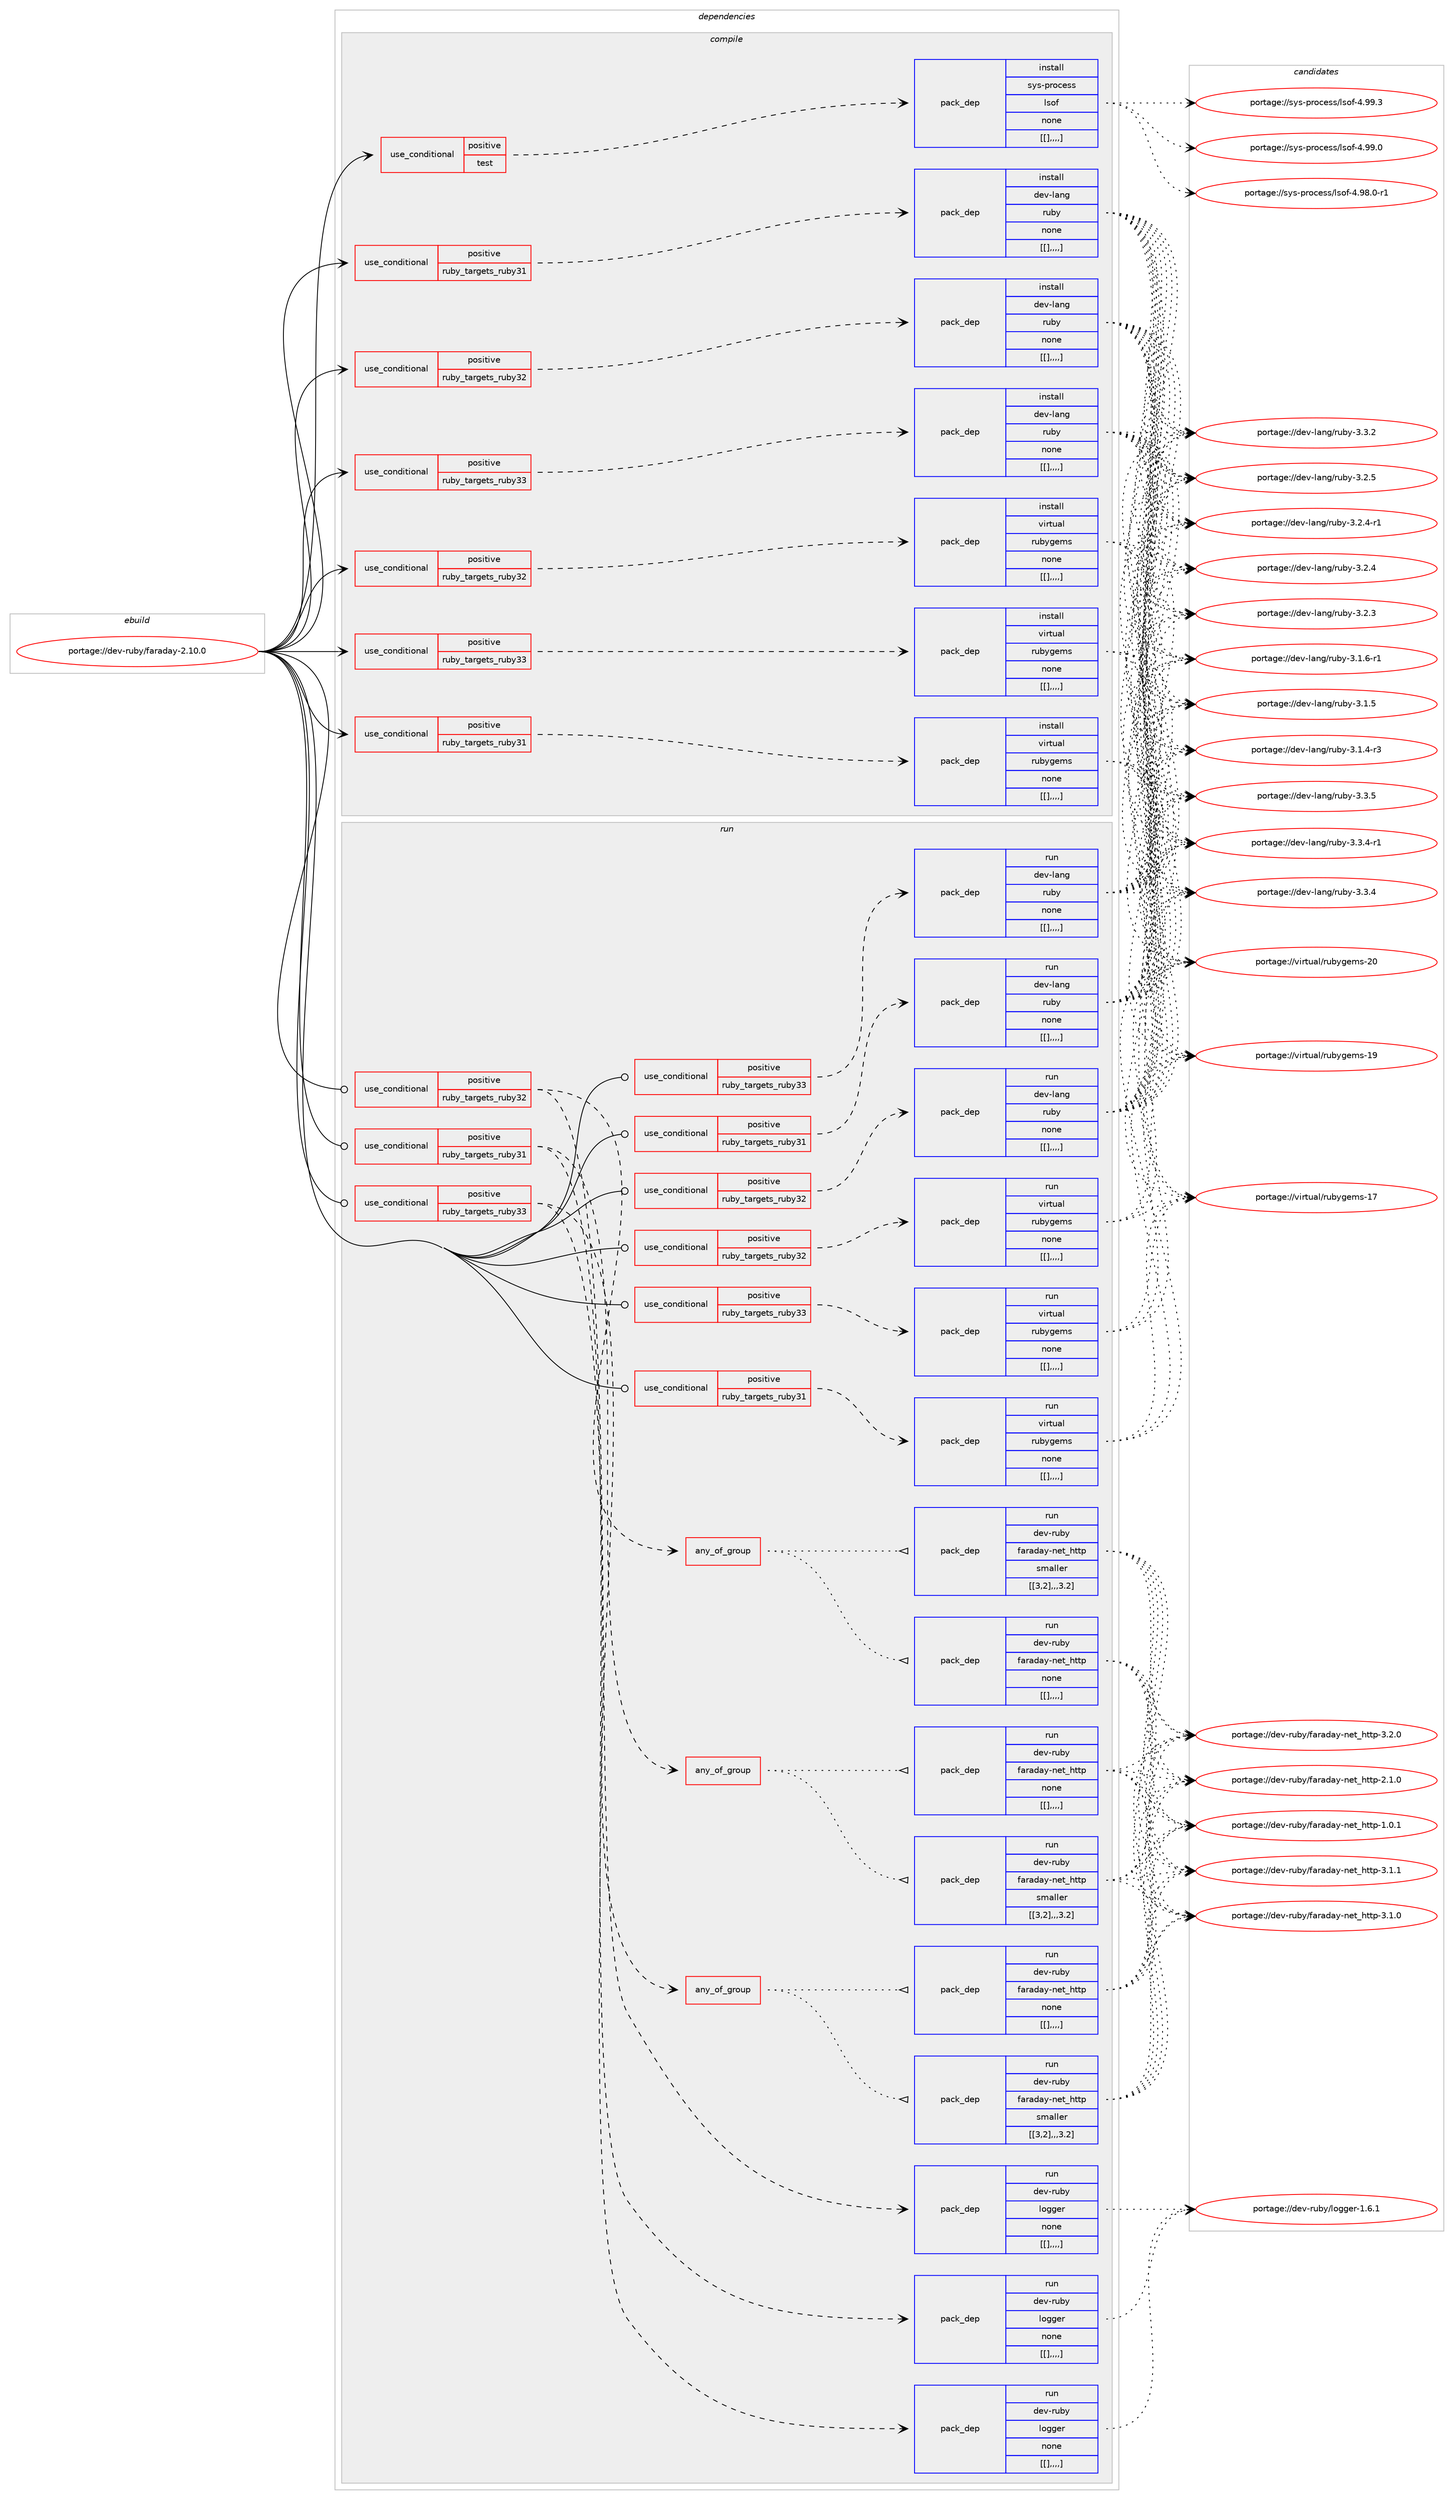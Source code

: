 digraph prolog {

# *************
# Graph options
# *************

newrank=true;
concentrate=true;
compound=true;
graph [rankdir=LR,fontname=Helvetica,fontsize=10,ranksep=1.5];#, ranksep=2.5, nodesep=0.2];
edge  [arrowhead=vee];
node  [fontname=Helvetica,fontsize=10];

# **********
# The ebuild
# **********

subgraph cluster_leftcol {
color=gray;
label=<<i>ebuild</i>>;
id [label="portage://dev-ruby/faraday-2.10.0", color=red, width=4, href="../dev-ruby/faraday-2.10.0.svg"];
}

# ****************
# The dependencies
# ****************

subgraph cluster_midcol {
color=gray;
label=<<i>dependencies</i>>;
subgraph cluster_compile {
fillcolor="#eeeeee";
style=filled;
label=<<i>compile</i>>;
subgraph cond51441 {
dependency193475 [label=<<TABLE BORDER="0" CELLBORDER="1" CELLSPACING="0" CELLPADDING="4"><TR><TD ROWSPAN="3" CELLPADDING="10">use_conditional</TD></TR><TR><TD>positive</TD></TR><TR><TD>ruby_targets_ruby31</TD></TR></TABLE>>, shape=none, color=red];
subgraph pack140641 {
dependency193512 [label=<<TABLE BORDER="0" CELLBORDER="1" CELLSPACING="0" CELLPADDING="4" WIDTH="220"><TR><TD ROWSPAN="6" CELLPADDING="30">pack_dep</TD></TR><TR><TD WIDTH="110">install</TD></TR><TR><TD>dev-lang</TD></TR><TR><TD>ruby</TD></TR><TR><TD>none</TD></TR><TR><TD>[[],,,,]</TD></TR></TABLE>>, shape=none, color=blue];
}
dependency193475:e -> dependency193512:w [weight=20,style="dashed",arrowhead="vee"];
}
id:e -> dependency193475:w [weight=20,style="solid",arrowhead="vee"];
subgraph cond51481 {
dependency193534 [label=<<TABLE BORDER="0" CELLBORDER="1" CELLSPACING="0" CELLPADDING="4"><TR><TD ROWSPAN="3" CELLPADDING="10">use_conditional</TD></TR><TR><TD>positive</TD></TR><TR><TD>ruby_targets_ruby31</TD></TR></TABLE>>, shape=none, color=red];
subgraph pack140665 {
dependency193562 [label=<<TABLE BORDER="0" CELLBORDER="1" CELLSPACING="0" CELLPADDING="4" WIDTH="220"><TR><TD ROWSPAN="6" CELLPADDING="30">pack_dep</TD></TR><TR><TD WIDTH="110">install</TD></TR><TR><TD>virtual</TD></TR><TR><TD>rubygems</TD></TR><TR><TD>none</TD></TR><TR><TD>[[],,,,]</TD></TR></TABLE>>, shape=none, color=blue];
}
dependency193534:e -> dependency193562:w [weight=20,style="dashed",arrowhead="vee"];
}
id:e -> dependency193534:w [weight=20,style="solid",arrowhead="vee"];
subgraph cond51493 {
dependency193602 [label=<<TABLE BORDER="0" CELLBORDER="1" CELLSPACING="0" CELLPADDING="4"><TR><TD ROWSPAN="3" CELLPADDING="10">use_conditional</TD></TR><TR><TD>positive</TD></TR><TR><TD>ruby_targets_ruby32</TD></TR></TABLE>>, shape=none, color=red];
subgraph pack140729 {
dependency193658 [label=<<TABLE BORDER="0" CELLBORDER="1" CELLSPACING="0" CELLPADDING="4" WIDTH="220"><TR><TD ROWSPAN="6" CELLPADDING="30">pack_dep</TD></TR><TR><TD WIDTH="110">install</TD></TR><TR><TD>dev-lang</TD></TR><TR><TD>ruby</TD></TR><TR><TD>none</TD></TR><TR><TD>[[],,,,]</TD></TR></TABLE>>, shape=none, color=blue];
}
dependency193602:e -> dependency193658:w [weight=20,style="dashed",arrowhead="vee"];
}
id:e -> dependency193602:w [weight=20,style="solid",arrowhead="vee"];
subgraph cond51544 {
dependency193715 [label=<<TABLE BORDER="0" CELLBORDER="1" CELLSPACING="0" CELLPADDING="4"><TR><TD ROWSPAN="3" CELLPADDING="10">use_conditional</TD></TR><TR><TD>positive</TD></TR><TR><TD>ruby_targets_ruby32</TD></TR></TABLE>>, shape=none, color=red];
subgraph pack140767 {
dependency193729 [label=<<TABLE BORDER="0" CELLBORDER="1" CELLSPACING="0" CELLPADDING="4" WIDTH="220"><TR><TD ROWSPAN="6" CELLPADDING="30">pack_dep</TD></TR><TR><TD WIDTH="110">install</TD></TR><TR><TD>virtual</TD></TR><TR><TD>rubygems</TD></TR><TR><TD>none</TD></TR><TR><TD>[[],,,,]</TD></TR></TABLE>>, shape=none, color=blue];
}
dependency193715:e -> dependency193729:w [weight=20,style="dashed",arrowhead="vee"];
}
id:e -> dependency193715:w [weight=20,style="solid",arrowhead="vee"];
subgraph cond51562 {
dependency193732 [label=<<TABLE BORDER="0" CELLBORDER="1" CELLSPACING="0" CELLPADDING="4"><TR><TD ROWSPAN="3" CELLPADDING="10">use_conditional</TD></TR><TR><TD>positive</TD></TR><TR><TD>ruby_targets_ruby33</TD></TR></TABLE>>, shape=none, color=red];
subgraph pack140777 {
dependency194087 [label=<<TABLE BORDER="0" CELLBORDER="1" CELLSPACING="0" CELLPADDING="4" WIDTH="220"><TR><TD ROWSPAN="6" CELLPADDING="30">pack_dep</TD></TR><TR><TD WIDTH="110">install</TD></TR><TR><TD>dev-lang</TD></TR><TR><TD>ruby</TD></TR><TR><TD>none</TD></TR><TR><TD>[[],,,,]</TD></TR></TABLE>>, shape=none, color=blue];
}
dependency193732:e -> dependency194087:w [weight=20,style="dashed",arrowhead="vee"];
}
id:e -> dependency193732:w [weight=20,style="solid",arrowhead="vee"];
subgraph cond51710 {
dependency194091 [label=<<TABLE BORDER="0" CELLBORDER="1" CELLSPACING="0" CELLPADDING="4"><TR><TD ROWSPAN="3" CELLPADDING="10">use_conditional</TD></TR><TR><TD>positive</TD></TR><TR><TD>ruby_targets_ruby33</TD></TR></TABLE>>, shape=none, color=red];
subgraph pack140964 {
dependency194092 [label=<<TABLE BORDER="0" CELLBORDER="1" CELLSPACING="0" CELLPADDING="4" WIDTH="220"><TR><TD ROWSPAN="6" CELLPADDING="30">pack_dep</TD></TR><TR><TD WIDTH="110">install</TD></TR><TR><TD>virtual</TD></TR><TR><TD>rubygems</TD></TR><TR><TD>none</TD></TR><TR><TD>[[],,,,]</TD></TR></TABLE>>, shape=none, color=blue];
}
dependency194091:e -> dependency194092:w [weight=20,style="dashed",arrowhead="vee"];
}
id:e -> dependency194091:w [weight=20,style="solid",arrowhead="vee"];
subgraph cond51712 {
dependency194098 [label=<<TABLE BORDER="0" CELLBORDER="1" CELLSPACING="0" CELLPADDING="4"><TR><TD ROWSPAN="3" CELLPADDING="10">use_conditional</TD></TR><TR><TD>positive</TD></TR><TR><TD>test</TD></TR></TABLE>>, shape=none, color=red];
subgraph pack140968 {
dependency194100 [label=<<TABLE BORDER="0" CELLBORDER="1" CELLSPACING="0" CELLPADDING="4" WIDTH="220"><TR><TD ROWSPAN="6" CELLPADDING="30">pack_dep</TD></TR><TR><TD WIDTH="110">install</TD></TR><TR><TD>sys-process</TD></TR><TR><TD>lsof</TD></TR><TR><TD>none</TD></TR><TR><TD>[[],,,,]</TD></TR></TABLE>>, shape=none, color=blue];
}
dependency194098:e -> dependency194100:w [weight=20,style="dashed",arrowhead="vee"];
}
id:e -> dependency194098:w [weight=20,style="solid",arrowhead="vee"];
}
subgraph cluster_compileandrun {
fillcolor="#eeeeee";
style=filled;
label=<<i>compile and run</i>>;
}
subgraph cluster_run {
fillcolor="#eeeeee";
style=filled;
label=<<i>run</i>>;
subgraph cond51716 {
dependency194108 [label=<<TABLE BORDER="0" CELLBORDER="1" CELLSPACING="0" CELLPADDING="4"><TR><TD ROWSPAN="3" CELLPADDING="10">use_conditional</TD></TR><TR><TD>positive</TD></TR><TR><TD>ruby_targets_ruby31</TD></TR></TABLE>>, shape=none, color=red];
subgraph any1260 {
dependency194110 [label=<<TABLE BORDER="0" CELLBORDER="1" CELLSPACING="0" CELLPADDING="4"><TR><TD CELLPADDING="10">any_of_group</TD></TR></TABLE>>, shape=none, color=red];subgraph pack140976 {
dependency194112 [label=<<TABLE BORDER="0" CELLBORDER="1" CELLSPACING="0" CELLPADDING="4" WIDTH="220"><TR><TD ROWSPAN="6" CELLPADDING="30">pack_dep</TD></TR><TR><TD WIDTH="110">run</TD></TR><TR><TD>dev-ruby</TD></TR><TR><TD>faraday-net_http</TD></TR><TR><TD>smaller</TD></TR><TR><TD>[[3,2],,,3.2]</TD></TR></TABLE>>, shape=none, color=blue];
}
dependency194110:e -> dependency194112:w [weight=20,style="dotted",arrowhead="oinv"];
subgraph pack140978 {
dependency194114 [label=<<TABLE BORDER="0" CELLBORDER="1" CELLSPACING="0" CELLPADDING="4" WIDTH="220"><TR><TD ROWSPAN="6" CELLPADDING="30">pack_dep</TD></TR><TR><TD WIDTH="110">run</TD></TR><TR><TD>dev-ruby</TD></TR><TR><TD>faraday-net_http</TD></TR><TR><TD>none</TD></TR><TR><TD>[[],,,,]</TD></TR></TABLE>>, shape=none, color=blue];
}
dependency194110:e -> dependency194114:w [weight=20,style="dotted",arrowhead="oinv"];
}
dependency194108:e -> dependency194110:w [weight=20,style="dashed",arrowhead="vee"];
subgraph pack140979 {
dependency194115 [label=<<TABLE BORDER="0" CELLBORDER="1" CELLSPACING="0" CELLPADDING="4" WIDTH="220"><TR><TD ROWSPAN="6" CELLPADDING="30">pack_dep</TD></TR><TR><TD WIDTH="110">run</TD></TR><TR><TD>dev-ruby</TD></TR><TR><TD>logger</TD></TR><TR><TD>none</TD></TR><TR><TD>[[],,,,]</TD></TR></TABLE>>, shape=none, color=blue];
}
dependency194108:e -> dependency194115:w [weight=20,style="dashed",arrowhead="vee"];
}
id:e -> dependency194108:w [weight=20,style="solid",arrowhead="odot"];
subgraph cond51798 {
dependency194316 [label=<<TABLE BORDER="0" CELLBORDER="1" CELLSPACING="0" CELLPADDING="4"><TR><TD ROWSPAN="3" CELLPADDING="10">use_conditional</TD></TR><TR><TD>positive</TD></TR><TR><TD>ruby_targets_ruby31</TD></TR></TABLE>>, shape=none, color=red];
subgraph pack141090 {
dependency194320 [label=<<TABLE BORDER="0" CELLBORDER="1" CELLSPACING="0" CELLPADDING="4" WIDTH="220"><TR><TD ROWSPAN="6" CELLPADDING="30">pack_dep</TD></TR><TR><TD WIDTH="110">run</TD></TR><TR><TD>dev-lang</TD></TR><TR><TD>ruby</TD></TR><TR><TD>none</TD></TR><TR><TD>[[],,,,]</TD></TR></TABLE>>, shape=none, color=blue];
}
dependency194316:e -> dependency194320:w [weight=20,style="dashed",arrowhead="vee"];
}
id:e -> dependency194316:w [weight=20,style="solid",arrowhead="odot"];
subgraph cond51802 {
dependency194325 [label=<<TABLE BORDER="0" CELLBORDER="1" CELLSPACING="0" CELLPADDING="4"><TR><TD ROWSPAN="3" CELLPADDING="10">use_conditional</TD></TR><TR><TD>positive</TD></TR><TR><TD>ruby_targets_ruby31</TD></TR></TABLE>>, shape=none, color=red];
subgraph pack141095 {
dependency194327 [label=<<TABLE BORDER="0" CELLBORDER="1" CELLSPACING="0" CELLPADDING="4" WIDTH="220"><TR><TD ROWSPAN="6" CELLPADDING="30">pack_dep</TD></TR><TR><TD WIDTH="110">run</TD></TR><TR><TD>virtual</TD></TR><TR><TD>rubygems</TD></TR><TR><TD>none</TD></TR><TR><TD>[[],,,,]</TD></TR></TABLE>>, shape=none, color=blue];
}
dependency194325:e -> dependency194327:w [weight=20,style="dashed",arrowhead="vee"];
}
id:e -> dependency194325:w [weight=20,style="solid",arrowhead="odot"];
subgraph cond51803 {
dependency194328 [label=<<TABLE BORDER="0" CELLBORDER="1" CELLSPACING="0" CELLPADDING="4"><TR><TD ROWSPAN="3" CELLPADDING="10">use_conditional</TD></TR><TR><TD>positive</TD></TR><TR><TD>ruby_targets_ruby32</TD></TR></TABLE>>, shape=none, color=red];
subgraph any1269 {
dependency194329 [label=<<TABLE BORDER="0" CELLBORDER="1" CELLSPACING="0" CELLPADDING="4"><TR><TD CELLPADDING="10">any_of_group</TD></TR></TABLE>>, shape=none, color=red];subgraph pack141096 {
dependency194330 [label=<<TABLE BORDER="0" CELLBORDER="1" CELLSPACING="0" CELLPADDING="4" WIDTH="220"><TR><TD ROWSPAN="6" CELLPADDING="30">pack_dep</TD></TR><TR><TD WIDTH="110">run</TD></TR><TR><TD>dev-ruby</TD></TR><TR><TD>faraday-net_http</TD></TR><TR><TD>smaller</TD></TR><TR><TD>[[3,2],,,3.2]</TD></TR></TABLE>>, shape=none, color=blue];
}
dependency194329:e -> dependency194330:w [weight=20,style="dotted",arrowhead="oinv"];
subgraph pack141097 {
dependency194331 [label=<<TABLE BORDER="0" CELLBORDER="1" CELLSPACING="0" CELLPADDING="4" WIDTH="220"><TR><TD ROWSPAN="6" CELLPADDING="30">pack_dep</TD></TR><TR><TD WIDTH="110">run</TD></TR><TR><TD>dev-ruby</TD></TR><TR><TD>faraday-net_http</TD></TR><TR><TD>none</TD></TR><TR><TD>[[],,,,]</TD></TR></TABLE>>, shape=none, color=blue];
}
dependency194329:e -> dependency194331:w [weight=20,style="dotted",arrowhead="oinv"];
}
dependency194328:e -> dependency194329:w [weight=20,style="dashed",arrowhead="vee"];
subgraph pack141098 {
dependency194332 [label=<<TABLE BORDER="0" CELLBORDER="1" CELLSPACING="0" CELLPADDING="4" WIDTH="220"><TR><TD ROWSPAN="6" CELLPADDING="30">pack_dep</TD></TR><TR><TD WIDTH="110">run</TD></TR><TR><TD>dev-ruby</TD></TR><TR><TD>logger</TD></TR><TR><TD>none</TD></TR><TR><TD>[[],,,,]</TD></TR></TABLE>>, shape=none, color=blue];
}
dependency194328:e -> dependency194332:w [weight=20,style="dashed",arrowhead="vee"];
}
id:e -> dependency194328:w [weight=20,style="solid",arrowhead="odot"];
subgraph cond51805 {
dependency194335 [label=<<TABLE BORDER="0" CELLBORDER="1" CELLSPACING="0" CELLPADDING="4"><TR><TD ROWSPAN="3" CELLPADDING="10">use_conditional</TD></TR><TR><TD>positive</TD></TR><TR><TD>ruby_targets_ruby32</TD></TR></TABLE>>, shape=none, color=red];
subgraph pack141101 {
dependency194337 [label=<<TABLE BORDER="0" CELLBORDER="1" CELLSPACING="0" CELLPADDING="4" WIDTH="220"><TR><TD ROWSPAN="6" CELLPADDING="30">pack_dep</TD></TR><TR><TD WIDTH="110">run</TD></TR><TR><TD>dev-lang</TD></TR><TR><TD>ruby</TD></TR><TR><TD>none</TD></TR><TR><TD>[[],,,,]</TD></TR></TABLE>>, shape=none, color=blue];
}
dependency194335:e -> dependency194337:w [weight=20,style="dashed",arrowhead="vee"];
}
id:e -> dependency194335:w [weight=20,style="solid",arrowhead="odot"];
subgraph cond51823 {
dependency194374 [label=<<TABLE BORDER="0" CELLBORDER="1" CELLSPACING="0" CELLPADDING="4"><TR><TD ROWSPAN="3" CELLPADDING="10">use_conditional</TD></TR><TR><TD>positive</TD></TR><TR><TD>ruby_targets_ruby32</TD></TR></TABLE>>, shape=none, color=red];
subgraph pack141121 {
dependency194375 [label=<<TABLE BORDER="0" CELLBORDER="1" CELLSPACING="0" CELLPADDING="4" WIDTH="220"><TR><TD ROWSPAN="6" CELLPADDING="30">pack_dep</TD></TR><TR><TD WIDTH="110">run</TD></TR><TR><TD>virtual</TD></TR><TR><TD>rubygems</TD></TR><TR><TD>none</TD></TR><TR><TD>[[],,,,]</TD></TR></TABLE>>, shape=none, color=blue];
}
dependency194374:e -> dependency194375:w [weight=20,style="dashed",arrowhead="vee"];
}
id:e -> dependency194374:w [weight=20,style="solid",arrowhead="odot"];
subgraph cond51824 {
dependency194376 [label=<<TABLE BORDER="0" CELLBORDER="1" CELLSPACING="0" CELLPADDING="4"><TR><TD ROWSPAN="3" CELLPADDING="10">use_conditional</TD></TR><TR><TD>positive</TD></TR><TR><TD>ruby_targets_ruby33</TD></TR></TABLE>>, shape=none, color=red];
subgraph any1270 {
dependency194377 [label=<<TABLE BORDER="0" CELLBORDER="1" CELLSPACING="0" CELLPADDING="4"><TR><TD CELLPADDING="10">any_of_group</TD></TR></TABLE>>, shape=none, color=red];subgraph pack141122 {
dependency194378 [label=<<TABLE BORDER="0" CELLBORDER="1" CELLSPACING="0" CELLPADDING="4" WIDTH="220"><TR><TD ROWSPAN="6" CELLPADDING="30">pack_dep</TD></TR><TR><TD WIDTH="110">run</TD></TR><TR><TD>dev-ruby</TD></TR><TR><TD>faraday-net_http</TD></TR><TR><TD>smaller</TD></TR><TR><TD>[[3,2],,,3.2]</TD></TR></TABLE>>, shape=none, color=blue];
}
dependency194377:e -> dependency194378:w [weight=20,style="dotted",arrowhead="oinv"];
subgraph pack141123 {
dependency194379 [label=<<TABLE BORDER="0" CELLBORDER="1" CELLSPACING="0" CELLPADDING="4" WIDTH="220"><TR><TD ROWSPAN="6" CELLPADDING="30">pack_dep</TD></TR><TR><TD WIDTH="110">run</TD></TR><TR><TD>dev-ruby</TD></TR><TR><TD>faraday-net_http</TD></TR><TR><TD>none</TD></TR><TR><TD>[[],,,,]</TD></TR></TABLE>>, shape=none, color=blue];
}
dependency194377:e -> dependency194379:w [weight=20,style="dotted",arrowhead="oinv"];
}
dependency194376:e -> dependency194377:w [weight=20,style="dashed",arrowhead="vee"];
subgraph pack141124 {
dependency194380 [label=<<TABLE BORDER="0" CELLBORDER="1" CELLSPACING="0" CELLPADDING="4" WIDTH="220"><TR><TD ROWSPAN="6" CELLPADDING="30">pack_dep</TD></TR><TR><TD WIDTH="110">run</TD></TR><TR><TD>dev-ruby</TD></TR><TR><TD>logger</TD></TR><TR><TD>none</TD></TR><TR><TD>[[],,,,]</TD></TR></TABLE>>, shape=none, color=blue];
}
dependency194376:e -> dependency194380:w [weight=20,style="dashed",arrowhead="vee"];
}
id:e -> dependency194376:w [weight=20,style="solid",arrowhead="odot"];
subgraph cond51826 {
dependency194383 [label=<<TABLE BORDER="0" CELLBORDER="1" CELLSPACING="0" CELLPADDING="4"><TR><TD ROWSPAN="3" CELLPADDING="10">use_conditional</TD></TR><TR><TD>positive</TD></TR><TR><TD>ruby_targets_ruby33</TD></TR></TABLE>>, shape=none, color=red];
subgraph pack141126 {
dependency194384 [label=<<TABLE BORDER="0" CELLBORDER="1" CELLSPACING="0" CELLPADDING="4" WIDTH="220"><TR><TD ROWSPAN="6" CELLPADDING="30">pack_dep</TD></TR><TR><TD WIDTH="110">run</TD></TR><TR><TD>dev-lang</TD></TR><TR><TD>ruby</TD></TR><TR><TD>none</TD></TR><TR><TD>[[],,,,]</TD></TR></TABLE>>, shape=none, color=blue];
}
dependency194383:e -> dependency194384:w [weight=20,style="dashed",arrowhead="vee"];
}
id:e -> dependency194383:w [weight=20,style="solid",arrowhead="odot"];
subgraph cond51828 {
dependency194387 [label=<<TABLE BORDER="0" CELLBORDER="1" CELLSPACING="0" CELLPADDING="4"><TR><TD ROWSPAN="3" CELLPADDING="10">use_conditional</TD></TR><TR><TD>positive</TD></TR><TR><TD>ruby_targets_ruby33</TD></TR></TABLE>>, shape=none, color=red];
subgraph pack141128 {
dependency194388 [label=<<TABLE BORDER="0" CELLBORDER="1" CELLSPACING="0" CELLPADDING="4" WIDTH="220"><TR><TD ROWSPAN="6" CELLPADDING="30">pack_dep</TD></TR><TR><TD WIDTH="110">run</TD></TR><TR><TD>virtual</TD></TR><TR><TD>rubygems</TD></TR><TR><TD>none</TD></TR><TR><TD>[[],,,,]</TD></TR></TABLE>>, shape=none, color=blue];
}
dependency194387:e -> dependency194388:w [weight=20,style="dashed",arrowhead="vee"];
}
id:e -> dependency194387:w [weight=20,style="solid",arrowhead="odot"];
}
}

# **************
# The candidates
# **************

subgraph cluster_choices {
rank=same;
color=gray;
label=<<i>candidates</i>>;

subgraph choice140778 {
color=black;
nodesep=1;
choice10010111845108971101034711411798121455146514653 [label="portage://dev-lang/ruby-3.3.5", color=red, width=4,href="../dev-lang/ruby-3.3.5.svg"];
choice100101118451089711010347114117981214551465146524511449 [label="portage://dev-lang/ruby-3.3.4-r1", color=red, width=4,href="../dev-lang/ruby-3.3.4-r1.svg"];
choice10010111845108971101034711411798121455146514652 [label="portage://dev-lang/ruby-3.3.4", color=red, width=4,href="../dev-lang/ruby-3.3.4.svg"];
choice10010111845108971101034711411798121455146514650 [label="portage://dev-lang/ruby-3.3.2", color=red, width=4,href="../dev-lang/ruby-3.3.2.svg"];
choice10010111845108971101034711411798121455146504653 [label="portage://dev-lang/ruby-3.2.5", color=red, width=4,href="../dev-lang/ruby-3.2.5.svg"];
choice100101118451089711010347114117981214551465046524511449 [label="portage://dev-lang/ruby-3.2.4-r1", color=red, width=4,href="../dev-lang/ruby-3.2.4-r1.svg"];
choice10010111845108971101034711411798121455146504652 [label="portage://dev-lang/ruby-3.2.4", color=red, width=4,href="../dev-lang/ruby-3.2.4.svg"];
choice10010111845108971101034711411798121455146504651 [label="portage://dev-lang/ruby-3.2.3", color=red, width=4,href="../dev-lang/ruby-3.2.3.svg"];
choice100101118451089711010347114117981214551464946544511449 [label="portage://dev-lang/ruby-3.1.6-r1", color=red, width=4,href="../dev-lang/ruby-3.1.6-r1.svg"];
choice10010111845108971101034711411798121455146494653 [label="portage://dev-lang/ruby-3.1.5", color=red, width=4,href="../dev-lang/ruby-3.1.5.svg"];
choice100101118451089711010347114117981214551464946524511451 [label="portage://dev-lang/ruby-3.1.4-r3", color=red, width=4,href="../dev-lang/ruby-3.1.4-r3.svg"];
dependency193512:e -> choice10010111845108971101034711411798121455146514653:w [style=dotted,weight="100"];
dependency193512:e -> choice100101118451089711010347114117981214551465146524511449:w [style=dotted,weight="100"];
dependency193512:e -> choice10010111845108971101034711411798121455146514652:w [style=dotted,weight="100"];
dependency193512:e -> choice10010111845108971101034711411798121455146514650:w [style=dotted,weight="100"];
dependency193512:e -> choice10010111845108971101034711411798121455146504653:w [style=dotted,weight="100"];
dependency193512:e -> choice100101118451089711010347114117981214551465046524511449:w [style=dotted,weight="100"];
dependency193512:e -> choice10010111845108971101034711411798121455146504652:w [style=dotted,weight="100"];
dependency193512:e -> choice10010111845108971101034711411798121455146504651:w [style=dotted,weight="100"];
dependency193512:e -> choice100101118451089711010347114117981214551464946544511449:w [style=dotted,weight="100"];
dependency193512:e -> choice10010111845108971101034711411798121455146494653:w [style=dotted,weight="100"];
dependency193512:e -> choice100101118451089711010347114117981214551464946524511451:w [style=dotted,weight="100"];
}
subgraph choice140783 {
color=black;
nodesep=1;
choice118105114116117971084711411798121103101109115455048 [label="portage://virtual/rubygems-20", color=red, width=4,href="../virtual/rubygems-20.svg"];
choice118105114116117971084711411798121103101109115454957 [label="portage://virtual/rubygems-19", color=red, width=4,href="../virtual/rubygems-19.svg"];
choice118105114116117971084711411798121103101109115454955 [label="portage://virtual/rubygems-17", color=red, width=4,href="../virtual/rubygems-17.svg"];
dependency193562:e -> choice118105114116117971084711411798121103101109115455048:w [style=dotted,weight="100"];
dependency193562:e -> choice118105114116117971084711411798121103101109115454957:w [style=dotted,weight="100"];
dependency193562:e -> choice118105114116117971084711411798121103101109115454955:w [style=dotted,weight="100"];
}
subgraph choice140883 {
color=black;
nodesep=1;
choice10010111845108971101034711411798121455146514653 [label="portage://dev-lang/ruby-3.3.5", color=red, width=4,href="../dev-lang/ruby-3.3.5.svg"];
choice100101118451089711010347114117981214551465146524511449 [label="portage://dev-lang/ruby-3.3.4-r1", color=red, width=4,href="../dev-lang/ruby-3.3.4-r1.svg"];
choice10010111845108971101034711411798121455146514652 [label="portage://dev-lang/ruby-3.3.4", color=red, width=4,href="../dev-lang/ruby-3.3.4.svg"];
choice10010111845108971101034711411798121455146514650 [label="portage://dev-lang/ruby-3.3.2", color=red, width=4,href="../dev-lang/ruby-3.3.2.svg"];
choice10010111845108971101034711411798121455146504653 [label="portage://dev-lang/ruby-3.2.5", color=red, width=4,href="../dev-lang/ruby-3.2.5.svg"];
choice100101118451089711010347114117981214551465046524511449 [label="portage://dev-lang/ruby-3.2.4-r1", color=red, width=4,href="../dev-lang/ruby-3.2.4-r1.svg"];
choice10010111845108971101034711411798121455146504652 [label="portage://dev-lang/ruby-3.2.4", color=red, width=4,href="../dev-lang/ruby-3.2.4.svg"];
choice10010111845108971101034711411798121455146504651 [label="portage://dev-lang/ruby-3.2.3", color=red, width=4,href="../dev-lang/ruby-3.2.3.svg"];
choice100101118451089711010347114117981214551464946544511449 [label="portage://dev-lang/ruby-3.1.6-r1", color=red, width=4,href="../dev-lang/ruby-3.1.6-r1.svg"];
choice10010111845108971101034711411798121455146494653 [label="portage://dev-lang/ruby-3.1.5", color=red, width=4,href="../dev-lang/ruby-3.1.5.svg"];
choice100101118451089711010347114117981214551464946524511451 [label="portage://dev-lang/ruby-3.1.4-r3", color=red, width=4,href="../dev-lang/ruby-3.1.4-r3.svg"];
dependency193658:e -> choice10010111845108971101034711411798121455146514653:w [style=dotted,weight="100"];
dependency193658:e -> choice100101118451089711010347114117981214551465146524511449:w [style=dotted,weight="100"];
dependency193658:e -> choice10010111845108971101034711411798121455146514652:w [style=dotted,weight="100"];
dependency193658:e -> choice10010111845108971101034711411798121455146514650:w [style=dotted,weight="100"];
dependency193658:e -> choice10010111845108971101034711411798121455146504653:w [style=dotted,weight="100"];
dependency193658:e -> choice100101118451089711010347114117981214551465046524511449:w [style=dotted,weight="100"];
dependency193658:e -> choice10010111845108971101034711411798121455146504652:w [style=dotted,weight="100"];
dependency193658:e -> choice10010111845108971101034711411798121455146504651:w [style=dotted,weight="100"];
dependency193658:e -> choice100101118451089711010347114117981214551464946544511449:w [style=dotted,weight="100"];
dependency193658:e -> choice10010111845108971101034711411798121455146494653:w [style=dotted,weight="100"];
dependency193658:e -> choice100101118451089711010347114117981214551464946524511451:w [style=dotted,weight="100"];
}
subgraph choice140887 {
color=black;
nodesep=1;
choice118105114116117971084711411798121103101109115455048 [label="portage://virtual/rubygems-20", color=red, width=4,href="../virtual/rubygems-20.svg"];
choice118105114116117971084711411798121103101109115454957 [label="portage://virtual/rubygems-19", color=red, width=4,href="../virtual/rubygems-19.svg"];
choice118105114116117971084711411798121103101109115454955 [label="portage://virtual/rubygems-17", color=red, width=4,href="../virtual/rubygems-17.svg"];
dependency193729:e -> choice118105114116117971084711411798121103101109115455048:w [style=dotted,weight="100"];
dependency193729:e -> choice118105114116117971084711411798121103101109115454957:w [style=dotted,weight="100"];
dependency193729:e -> choice118105114116117971084711411798121103101109115454955:w [style=dotted,weight="100"];
}
subgraph choice140889 {
color=black;
nodesep=1;
choice10010111845108971101034711411798121455146514653 [label="portage://dev-lang/ruby-3.3.5", color=red, width=4,href="../dev-lang/ruby-3.3.5.svg"];
choice100101118451089711010347114117981214551465146524511449 [label="portage://dev-lang/ruby-3.3.4-r1", color=red, width=4,href="../dev-lang/ruby-3.3.4-r1.svg"];
choice10010111845108971101034711411798121455146514652 [label="portage://dev-lang/ruby-3.3.4", color=red, width=4,href="../dev-lang/ruby-3.3.4.svg"];
choice10010111845108971101034711411798121455146514650 [label="portage://dev-lang/ruby-3.3.2", color=red, width=4,href="../dev-lang/ruby-3.3.2.svg"];
choice10010111845108971101034711411798121455146504653 [label="portage://dev-lang/ruby-3.2.5", color=red, width=4,href="../dev-lang/ruby-3.2.5.svg"];
choice100101118451089711010347114117981214551465046524511449 [label="portage://dev-lang/ruby-3.2.4-r1", color=red, width=4,href="../dev-lang/ruby-3.2.4-r1.svg"];
choice10010111845108971101034711411798121455146504652 [label="portage://dev-lang/ruby-3.2.4", color=red, width=4,href="../dev-lang/ruby-3.2.4.svg"];
choice10010111845108971101034711411798121455146504651 [label="portage://dev-lang/ruby-3.2.3", color=red, width=4,href="../dev-lang/ruby-3.2.3.svg"];
choice100101118451089711010347114117981214551464946544511449 [label="portage://dev-lang/ruby-3.1.6-r1", color=red, width=4,href="../dev-lang/ruby-3.1.6-r1.svg"];
choice10010111845108971101034711411798121455146494653 [label="portage://dev-lang/ruby-3.1.5", color=red, width=4,href="../dev-lang/ruby-3.1.5.svg"];
choice100101118451089711010347114117981214551464946524511451 [label="portage://dev-lang/ruby-3.1.4-r3", color=red, width=4,href="../dev-lang/ruby-3.1.4-r3.svg"];
dependency194087:e -> choice10010111845108971101034711411798121455146514653:w [style=dotted,weight="100"];
dependency194087:e -> choice100101118451089711010347114117981214551465146524511449:w [style=dotted,weight="100"];
dependency194087:e -> choice10010111845108971101034711411798121455146514652:w [style=dotted,weight="100"];
dependency194087:e -> choice10010111845108971101034711411798121455146514650:w [style=dotted,weight="100"];
dependency194087:e -> choice10010111845108971101034711411798121455146504653:w [style=dotted,weight="100"];
dependency194087:e -> choice100101118451089711010347114117981214551465046524511449:w [style=dotted,weight="100"];
dependency194087:e -> choice10010111845108971101034711411798121455146504652:w [style=dotted,weight="100"];
dependency194087:e -> choice10010111845108971101034711411798121455146504651:w [style=dotted,weight="100"];
dependency194087:e -> choice100101118451089711010347114117981214551464946544511449:w [style=dotted,weight="100"];
dependency194087:e -> choice10010111845108971101034711411798121455146494653:w [style=dotted,weight="100"];
dependency194087:e -> choice100101118451089711010347114117981214551464946524511451:w [style=dotted,weight="100"];
}
subgraph choice140908 {
color=black;
nodesep=1;
choice118105114116117971084711411798121103101109115455048 [label="portage://virtual/rubygems-20", color=red, width=4,href="../virtual/rubygems-20.svg"];
choice118105114116117971084711411798121103101109115454957 [label="portage://virtual/rubygems-19", color=red, width=4,href="../virtual/rubygems-19.svg"];
choice118105114116117971084711411798121103101109115454955 [label="portage://virtual/rubygems-17", color=red, width=4,href="../virtual/rubygems-17.svg"];
dependency194092:e -> choice118105114116117971084711411798121103101109115455048:w [style=dotted,weight="100"];
dependency194092:e -> choice118105114116117971084711411798121103101109115454957:w [style=dotted,weight="100"];
dependency194092:e -> choice118105114116117971084711411798121103101109115454955:w [style=dotted,weight="100"];
}
subgraph choice140909 {
color=black;
nodesep=1;
choice11512111545112114111991011151154710811511110245524657574651 [label="portage://sys-process/lsof-4.99.3", color=red, width=4,href="../sys-process/lsof-4.99.3.svg"];
choice11512111545112114111991011151154710811511110245524657574648 [label="portage://sys-process/lsof-4.99.0", color=red, width=4,href="../sys-process/lsof-4.99.0.svg"];
choice115121115451121141119910111511547108115111102455246575646484511449 [label="portage://sys-process/lsof-4.98.0-r1", color=red, width=4,href="../sys-process/lsof-4.98.0-r1.svg"];
dependency194100:e -> choice11512111545112114111991011151154710811511110245524657574651:w [style=dotted,weight="100"];
dependency194100:e -> choice11512111545112114111991011151154710811511110245524657574648:w [style=dotted,weight="100"];
dependency194100:e -> choice115121115451121141119910111511547108115111102455246575646484511449:w [style=dotted,weight="100"];
}
subgraph choice140927 {
color=black;
nodesep=1;
choice1001011184511411798121471029711497100971214511010111695104116116112455146504648 [label="portage://dev-ruby/faraday-net_http-3.2.0", color=red, width=4,href="../dev-ruby/faraday-net_http-3.2.0.svg"];
choice1001011184511411798121471029711497100971214511010111695104116116112455146494649 [label="portage://dev-ruby/faraday-net_http-3.1.1", color=red, width=4,href="../dev-ruby/faraday-net_http-3.1.1.svg"];
choice1001011184511411798121471029711497100971214511010111695104116116112455146494648 [label="portage://dev-ruby/faraday-net_http-3.1.0", color=red, width=4,href="../dev-ruby/faraday-net_http-3.1.0.svg"];
choice1001011184511411798121471029711497100971214511010111695104116116112455046494648 [label="portage://dev-ruby/faraday-net_http-2.1.0", color=red, width=4,href="../dev-ruby/faraday-net_http-2.1.0.svg"];
choice1001011184511411798121471029711497100971214511010111695104116116112454946484649 [label="portage://dev-ruby/faraday-net_http-1.0.1", color=red, width=4,href="../dev-ruby/faraday-net_http-1.0.1.svg"];
dependency194112:e -> choice1001011184511411798121471029711497100971214511010111695104116116112455146504648:w [style=dotted,weight="100"];
dependency194112:e -> choice1001011184511411798121471029711497100971214511010111695104116116112455146494649:w [style=dotted,weight="100"];
dependency194112:e -> choice1001011184511411798121471029711497100971214511010111695104116116112455146494648:w [style=dotted,weight="100"];
dependency194112:e -> choice1001011184511411798121471029711497100971214511010111695104116116112455046494648:w [style=dotted,weight="100"];
dependency194112:e -> choice1001011184511411798121471029711497100971214511010111695104116116112454946484649:w [style=dotted,weight="100"];
}
subgraph choice140932 {
color=black;
nodesep=1;
choice1001011184511411798121471029711497100971214511010111695104116116112455146504648 [label="portage://dev-ruby/faraday-net_http-3.2.0", color=red, width=4,href="../dev-ruby/faraday-net_http-3.2.0.svg"];
choice1001011184511411798121471029711497100971214511010111695104116116112455146494649 [label="portage://dev-ruby/faraday-net_http-3.1.1", color=red, width=4,href="../dev-ruby/faraday-net_http-3.1.1.svg"];
choice1001011184511411798121471029711497100971214511010111695104116116112455146494648 [label="portage://dev-ruby/faraday-net_http-3.1.0", color=red, width=4,href="../dev-ruby/faraday-net_http-3.1.0.svg"];
choice1001011184511411798121471029711497100971214511010111695104116116112455046494648 [label="portage://dev-ruby/faraday-net_http-2.1.0", color=red, width=4,href="../dev-ruby/faraday-net_http-2.1.0.svg"];
choice1001011184511411798121471029711497100971214511010111695104116116112454946484649 [label="portage://dev-ruby/faraday-net_http-1.0.1", color=red, width=4,href="../dev-ruby/faraday-net_http-1.0.1.svg"];
dependency194114:e -> choice1001011184511411798121471029711497100971214511010111695104116116112455146504648:w [style=dotted,weight="100"];
dependency194114:e -> choice1001011184511411798121471029711497100971214511010111695104116116112455146494649:w [style=dotted,weight="100"];
dependency194114:e -> choice1001011184511411798121471029711497100971214511010111695104116116112455146494648:w [style=dotted,weight="100"];
dependency194114:e -> choice1001011184511411798121471029711497100971214511010111695104116116112455046494648:w [style=dotted,weight="100"];
dependency194114:e -> choice1001011184511411798121471029711497100971214511010111695104116116112454946484649:w [style=dotted,weight="100"];
}
subgraph choice140964 {
color=black;
nodesep=1;
choice100101118451141179812147108111103103101114454946544649 [label="portage://dev-ruby/logger-1.6.1", color=red, width=4,href="../dev-ruby/logger-1.6.1.svg"];
dependency194115:e -> choice100101118451141179812147108111103103101114454946544649:w [style=dotted,weight="100"];
}
subgraph choice140971 {
color=black;
nodesep=1;
choice10010111845108971101034711411798121455146514653 [label="portage://dev-lang/ruby-3.3.5", color=red, width=4,href="../dev-lang/ruby-3.3.5.svg"];
choice100101118451089711010347114117981214551465146524511449 [label="portage://dev-lang/ruby-3.3.4-r1", color=red, width=4,href="../dev-lang/ruby-3.3.4-r1.svg"];
choice10010111845108971101034711411798121455146514652 [label="portage://dev-lang/ruby-3.3.4", color=red, width=4,href="../dev-lang/ruby-3.3.4.svg"];
choice10010111845108971101034711411798121455146514650 [label="portage://dev-lang/ruby-3.3.2", color=red, width=4,href="../dev-lang/ruby-3.3.2.svg"];
choice10010111845108971101034711411798121455146504653 [label="portage://dev-lang/ruby-3.2.5", color=red, width=4,href="../dev-lang/ruby-3.2.5.svg"];
choice100101118451089711010347114117981214551465046524511449 [label="portage://dev-lang/ruby-3.2.4-r1", color=red, width=4,href="../dev-lang/ruby-3.2.4-r1.svg"];
choice10010111845108971101034711411798121455146504652 [label="portage://dev-lang/ruby-3.2.4", color=red, width=4,href="../dev-lang/ruby-3.2.4.svg"];
choice10010111845108971101034711411798121455146504651 [label="portage://dev-lang/ruby-3.2.3", color=red, width=4,href="../dev-lang/ruby-3.2.3.svg"];
choice100101118451089711010347114117981214551464946544511449 [label="portage://dev-lang/ruby-3.1.6-r1", color=red, width=4,href="../dev-lang/ruby-3.1.6-r1.svg"];
choice10010111845108971101034711411798121455146494653 [label="portage://dev-lang/ruby-3.1.5", color=red, width=4,href="../dev-lang/ruby-3.1.5.svg"];
choice100101118451089711010347114117981214551464946524511451 [label="portage://dev-lang/ruby-3.1.4-r3", color=red, width=4,href="../dev-lang/ruby-3.1.4-r3.svg"];
dependency194320:e -> choice10010111845108971101034711411798121455146514653:w [style=dotted,weight="100"];
dependency194320:e -> choice100101118451089711010347114117981214551465146524511449:w [style=dotted,weight="100"];
dependency194320:e -> choice10010111845108971101034711411798121455146514652:w [style=dotted,weight="100"];
dependency194320:e -> choice10010111845108971101034711411798121455146514650:w [style=dotted,weight="100"];
dependency194320:e -> choice10010111845108971101034711411798121455146504653:w [style=dotted,weight="100"];
dependency194320:e -> choice100101118451089711010347114117981214551465046524511449:w [style=dotted,weight="100"];
dependency194320:e -> choice10010111845108971101034711411798121455146504652:w [style=dotted,weight="100"];
dependency194320:e -> choice10010111845108971101034711411798121455146504651:w [style=dotted,weight="100"];
dependency194320:e -> choice100101118451089711010347114117981214551464946544511449:w [style=dotted,weight="100"];
dependency194320:e -> choice10010111845108971101034711411798121455146494653:w [style=dotted,weight="100"];
dependency194320:e -> choice100101118451089711010347114117981214551464946524511451:w [style=dotted,weight="100"];
}
subgraph choice140988 {
color=black;
nodesep=1;
choice118105114116117971084711411798121103101109115455048 [label="portage://virtual/rubygems-20", color=red, width=4,href="../virtual/rubygems-20.svg"];
choice118105114116117971084711411798121103101109115454957 [label="portage://virtual/rubygems-19", color=red, width=4,href="../virtual/rubygems-19.svg"];
choice118105114116117971084711411798121103101109115454955 [label="portage://virtual/rubygems-17", color=red, width=4,href="../virtual/rubygems-17.svg"];
dependency194327:e -> choice118105114116117971084711411798121103101109115455048:w [style=dotted,weight="100"];
dependency194327:e -> choice118105114116117971084711411798121103101109115454957:w [style=dotted,weight="100"];
dependency194327:e -> choice118105114116117971084711411798121103101109115454955:w [style=dotted,weight="100"];
}
subgraph choice141023 {
color=black;
nodesep=1;
choice1001011184511411798121471029711497100971214511010111695104116116112455146504648 [label="portage://dev-ruby/faraday-net_http-3.2.0", color=red, width=4,href="../dev-ruby/faraday-net_http-3.2.0.svg"];
choice1001011184511411798121471029711497100971214511010111695104116116112455146494649 [label="portage://dev-ruby/faraday-net_http-3.1.1", color=red, width=4,href="../dev-ruby/faraday-net_http-3.1.1.svg"];
choice1001011184511411798121471029711497100971214511010111695104116116112455146494648 [label="portage://dev-ruby/faraday-net_http-3.1.0", color=red, width=4,href="../dev-ruby/faraday-net_http-3.1.0.svg"];
choice1001011184511411798121471029711497100971214511010111695104116116112455046494648 [label="portage://dev-ruby/faraday-net_http-2.1.0", color=red, width=4,href="../dev-ruby/faraday-net_http-2.1.0.svg"];
choice1001011184511411798121471029711497100971214511010111695104116116112454946484649 [label="portage://dev-ruby/faraday-net_http-1.0.1", color=red, width=4,href="../dev-ruby/faraday-net_http-1.0.1.svg"];
dependency194330:e -> choice1001011184511411798121471029711497100971214511010111695104116116112455146504648:w [style=dotted,weight="100"];
dependency194330:e -> choice1001011184511411798121471029711497100971214511010111695104116116112455146494649:w [style=dotted,weight="100"];
dependency194330:e -> choice1001011184511411798121471029711497100971214511010111695104116116112455146494648:w [style=dotted,weight="100"];
dependency194330:e -> choice1001011184511411798121471029711497100971214511010111695104116116112455046494648:w [style=dotted,weight="100"];
dependency194330:e -> choice1001011184511411798121471029711497100971214511010111695104116116112454946484649:w [style=dotted,weight="100"];
}
subgraph choice141032 {
color=black;
nodesep=1;
choice1001011184511411798121471029711497100971214511010111695104116116112455146504648 [label="portage://dev-ruby/faraday-net_http-3.2.0", color=red, width=4,href="../dev-ruby/faraday-net_http-3.2.0.svg"];
choice1001011184511411798121471029711497100971214511010111695104116116112455146494649 [label="portage://dev-ruby/faraday-net_http-3.1.1", color=red, width=4,href="../dev-ruby/faraday-net_http-3.1.1.svg"];
choice1001011184511411798121471029711497100971214511010111695104116116112455146494648 [label="portage://dev-ruby/faraday-net_http-3.1.0", color=red, width=4,href="../dev-ruby/faraday-net_http-3.1.0.svg"];
choice1001011184511411798121471029711497100971214511010111695104116116112455046494648 [label="portage://dev-ruby/faraday-net_http-2.1.0", color=red, width=4,href="../dev-ruby/faraday-net_http-2.1.0.svg"];
choice1001011184511411798121471029711497100971214511010111695104116116112454946484649 [label="portage://dev-ruby/faraday-net_http-1.0.1", color=red, width=4,href="../dev-ruby/faraday-net_http-1.0.1.svg"];
dependency194331:e -> choice1001011184511411798121471029711497100971214511010111695104116116112455146504648:w [style=dotted,weight="100"];
dependency194331:e -> choice1001011184511411798121471029711497100971214511010111695104116116112455146494649:w [style=dotted,weight="100"];
dependency194331:e -> choice1001011184511411798121471029711497100971214511010111695104116116112455146494648:w [style=dotted,weight="100"];
dependency194331:e -> choice1001011184511411798121471029711497100971214511010111695104116116112455046494648:w [style=dotted,weight="100"];
dependency194331:e -> choice1001011184511411798121471029711497100971214511010111695104116116112454946484649:w [style=dotted,weight="100"];
}
subgraph choice141040 {
color=black;
nodesep=1;
choice100101118451141179812147108111103103101114454946544649 [label="portage://dev-ruby/logger-1.6.1", color=red, width=4,href="../dev-ruby/logger-1.6.1.svg"];
dependency194332:e -> choice100101118451141179812147108111103103101114454946544649:w [style=dotted,weight="100"];
}
subgraph choice141043 {
color=black;
nodesep=1;
choice10010111845108971101034711411798121455146514653 [label="portage://dev-lang/ruby-3.3.5", color=red, width=4,href="../dev-lang/ruby-3.3.5.svg"];
choice100101118451089711010347114117981214551465146524511449 [label="portage://dev-lang/ruby-3.3.4-r1", color=red, width=4,href="../dev-lang/ruby-3.3.4-r1.svg"];
choice10010111845108971101034711411798121455146514652 [label="portage://dev-lang/ruby-3.3.4", color=red, width=4,href="../dev-lang/ruby-3.3.4.svg"];
choice10010111845108971101034711411798121455146514650 [label="portage://dev-lang/ruby-3.3.2", color=red, width=4,href="../dev-lang/ruby-3.3.2.svg"];
choice10010111845108971101034711411798121455146504653 [label="portage://dev-lang/ruby-3.2.5", color=red, width=4,href="../dev-lang/ruby-3.2.5.svg"];
choice100101118451089711010347114117981214551465046524511449 [label="portage://dev-lang/ruby-3.2.4-r1", color=red, width=4,href="../dev-lang/ruby-3.2.4-r1.svg"];
choice10010111845108971101034711411798121455146504652 [label="portage://dev-lang/ruby-3.2.4", color=red, width=4,href="../dev-lang/ruby-3.2.4.svg"];
choice10010111845108971101034711411798121455146504651 [label="portage://dev-lang/ruby-3.2.3", color=red, width=4,href="../dev-lang/ruby-3.2.3.svg"];
choice100101118451089711010347114117981214551464946544511449 [label="portage://dev-lang/ruby-3.1.6-r1", color=red, width=4,href="../dev-lang/ruby-3.1.6-r1.svg"];
choice10010111845108971101034711411798121455146494653 [label="portage://dev-lang/ruby-3.1.5", color=red, width=4,href="../dev-lang/ruby-3.1.5.svg"];
choice100101118451089711010347114117981214551464946524511451 [label="portage://dev-lang/ruby-3.1.4-r3", color=red, width=4,href="../dev-lang/ruby-3.1.4-r3.svg"];
dependency194337:e -> choice10010111845108971101034711411798121455146514653:w [style=dotted,weight="100"];
dependency194337:e -> choice100101118451089711010347114117981214551465146524511449:w [style=dotted,weight="100"];
dependency194337:e -> choice10010111845108971101034711411798121455146514652:w [style=dotted,weight="100"];
dependency194337:e -> choice10010111845108971101034711411798121455146514650:w [style=dotted,weight="100"];
dependency194337:e -> choice10010111845108971101034711411798121455146504653:w [style=dotted,weight="100"];
dependency194337:e -> choice100101118451089711010347114117981214551465046524511449:w [style=dotted,weight="100"];
dependency194337:e -> choice10010111845108971101034711411798121455146504652:w [style=dotted,weight="100"];
dependency194337:e -> choice10010111845108971101034711411798121455146504651:w [style=dotted,weight="100"];
dependency194337:e -> choice100101118451089711010347114117981214551464946544511449:w [style=dotted,weight="100"];
dependency194337:e -> choice10010111845108971101034711411798121455146494653:w [style=dotted,weight="100"];
dependency194337:e -> choice100101118451089711010347114117981214551464946524511451:w [style=dotted,weight="100"];
}
subgraph choice141069 {
color=black;
nodesep=1;
choice118105114116117971084711411798121103101109115455048 [label="portage://virtual/rubygems-20", color=red, width=4,href="../virtual/rubygems-20.svg"];
choice118105114116117971084711411798121103101109115454957 [label="portage://virtual/rubygems-19", color=red, width=4,href="../virtual/rubygems-19.svg"];
choice118105114116117971084711411798121103101109115454955 [label="portage://virtual/rubygems-17", color=red, width=4,href="../virtual/rubygems-17.svg"];
dependency194375:e -> choice118105114116117971084711411798121103101109115455048:w [style=dotted,weight="100"];
dependency194375:e -> choice118105114116117971084711411798121103101109115454957:w [style=dotted,weight="100"];
dependency194375:e -> choice118105114116117971084711411798121103101109115454955:w [style=dotted,weight="100"];
}
subgraph choice141073 {
color=black;
nodesep=1;
choice1001011184511411798121471029711497100971214511010111695104116116112455146504648 [label="portage://dev-ruby/faraday-net_http-3.2.0", color=red, width=4,href="../dev-ruby/faraday-net_http-3.2.0.svg"];
choice1001011184511411798121471029711497100971214511010111695104116116112455146494649 [label="portage://dev-ruby/faraday-net_http-3.1.1", color=red, width=4,href="../dev-ruby/faraday-net_http-3.1.1.svg"];
choice1001011184511411798121471029711497100971214511010111695104116116112455146494648 [label="portage://dev-ruby/faraday-net_http-3.1.0", color=red, width=4,href="../dev-ruby/faraday-net_http-3.1.0.svg"];
choice1001011184511411798121471029711497100971214511010111695104116116112455046494648 [label="portage://dev-ruby/faraday-net_http-2.1.0", color=red, width=4,href="../dev-ruby/faraday-net_http-2.1.0.svg"];
choice1001011184511411798121471029711497100971214511010111695104116116112454946484649 [label="portage://dev-ruby/faraday-net_http-1.0.1", color=red, width=4,href="../dev-ruby/faraday-net_http-1.0.1.svg"];
dependency194378:e -> choice1001011184511411798121471029711497100971214511010111695104116116112455146504648:w [style=dotted,weight="100"];
dependency194378:e -> choice1001011184511411798121471029711497100971214511010111695104116116112455146494649:w [style=dotted,weight="100"];
dependency194378:e -> choice1001011184511411798121471029711497100971214511010111695104116116112455146494648:w [style=dotted,weight="100"];
dependency194378:e -> choice1001011184511411798121471029711497100971214511010111695104116116112455046494648:w [style=dotted,weight="100"];
dependency194378:e -> choice1001011184511411798121471029711497100971214511010111695104116116112454946484649:w [style=dotted,weight="100"];
}
subgraph choice141109 {
color=black;
nodesep=1;
choice1001011184511411798121471029711497100971214511010111695104116116112455146504648 [label="portage://dev-ruby/faraday-net_http-3.2.0", color=red, width=4,href="../dev-ruby/faraday-net_http-3.2.0.svg"];
choice1001011184511411798121471029711497100971214511010111695104116116112455146494649 [label="portage://dev-ruby/faraday-net_http-3.1.1", color=red, width=4,href="../dev-ruby/faraday-net_http-3.1.1.svg"];
choice1001011184511411798121471029711497100971214511010111695104116116112455146494648 [label="portage://dev-ruby/faraday-net_http-3.1.0", color=red, width=4,href="../dev-ruby/faraday-net_http-3.1.0.svg"];
choice1001011184511411798121471029711497100971214511010111695104116116112455046494648 [label="portage://dev-ruby/faraday-net_http-2.1.0", color=red, width=4,href="../dev-ruby/faraday-net_http-2.1.0.svg"];
choice1001011184511411798121471029711497100971214511010111695104116116112454946484649 [label="portage://dev-ruby/faraday-net_http-1.0.1", color=red, width=4,href="../dev-ruby/faraday-net_http-1.0.1.svg"];
dependency194379:e -> choice1001011184511411798121471029711497100971214511010111695104116116112455146504648:w [style=dotted,weight="100"];
dependency194379:e -> choice1001011184511411798121471029711497100971214511010111695104116116112455146494649:w [style=dotted,weight="100"];
dependency194379:e -> choice1001011184511411798121471029711497100971214511010111695104116116112455146494648:w [style=dotted,weight="100"];
dependency194379:e -> choice1001011184511411798121471029711497100971214511010111695104116116112455046494648:w [style=dotted,weight="100"];
dependency194379:e -> choice1001011184511411798121471029711497100971214511010111695104116116112454946484649:w [style=dotted,weight="100"];
}
subgraph choice141112 {
color=black;
nodesep=1;
choice100101118451141179812147108111103103101114454946544649 [label="portage://dev-ruby/logger-1.6.1", color=red, width=4,href="../dev-ruby/logger-1.6.1.svg"];
dependency194380:e -> choice100101118451141179812147108111103103101114454946544649:w [style=dotted,weight="100"];
}
subgraph choice141113 {
color=black;
nodesep=1;
choice10010111845108971101034711411798121455146514653 [label="portage://dev-lang/ruby-3.3.5", color=red, width=4,href="../dev-lang/ruby-3.3.5.svg"];
choice100101118451089711010347114117981214551465146524511449 [label="portage://dev-lang/ruby-3.3.4-r1", color=red, width=4,href="../dev-lang/ruby-3.3.4-r1.svg"];
choice10010111845108971101034711411798121455146514652 [label="portage://dev-lang/ruby-3.3.4", color=red, width=4,href="../dev-lang/ruby-3.3.4.svg"];
choice10010111845108971101034711411798121455146514650 [label="portage://dev-lang/ruby-3.3.2", color=red, width=4,href="../dev-lang/ruby-3.3.2.svg"];
choice10010111845108971101034711411798121455146504653 [label="portage://dev-lang/ruby-3.2.5", color=red, width=4,href="../dev-lang/ruby-3.2.5.svg"];
choice100101118451089711010347114117981214551465046524511449 [label="portage://dev-lang/ruby-3.2.4-r1", color=red, width=4,href="../dev-lang/ruby-3.2.4-r1.svg"];
choice10010111845108971101034711411798121455146504652 [label="portage://dev-lang/ruby-3.2.4", color=red, width=4,href="../dev-lang/ruby-3.2.4.svg"];
choice10010111845108971101034711411798121455146504651 [label="portage://dev-lang/ruby-3.2.3", color=red, width=4,href="../dev-lang/ruby-3.2.3.svg"];
choice100101118451089711010347114117981214551464946544511449 [label="portage://dev-lang/ruby-3.1.6-r1", color=red, width=4,href="../dev-lang/ruby-3.1.6-r1.svg"];
choice10010111845108971101034711411798121455146494653 [label="portage://dev-lang/ruby-3.1.5", color=red, width=4,href="../dev-lang/ruby-3.1.5.svg"];
choice100101118451089711010347114117981214551464946524511451 [label="portage://dev-lang/ruby-3.1.4-r3", color=red, width=4,href="../dev-lang/ruby-3.1.4-r3.svg"];
dependency194384:e -> choice10010111845108971101034711411798121455146514653:w [style=dotted,weight="100"];
dependency194384:e -> choice100101118451089711010347114117981214551465146524511449:w [style=dotted,weight="100"];
dependency194384:e -> choice10010111845108971101034711411798121455146514652:w [style=dotted,weight="100"];
dependency194384:e -> choice10010111845108971101034711411798121455146514650:w [style=dotted,weight="100"];
dependency194384:e -> choice10010111845108971101034711411798121455146504653:w [style=dotted,weight="100"];
dependency194384:e -> choice100101118451089711010347114117981214551465046524511449:w [style=dotted,weight="100"];
dependency194384:e -> choice10010111845108971101034711411798121455146504652:w [style=dotted,weight="100"];
dependency194384:e -> choice10010111845108971101034711411798121455146504651:w [style=dotted,weight="100"];
dependency194384:e -> choice100101118451089711010347114117981214551464946544511449:w [style=dotted,weight="100"];
dependency194384:e -> choice10010111845108971101034711411798121455146494653:w [style=dotted,weight="100"];
dependency194384:e -> choice100101118451089711010347114117981214551464946524511451:w [style=dotted,weight="100"];
}
subgraph choice141126 {
color=black;
nodesep=1;
choice118105114116117971084711411798121103101109115455048 [label="portage://virtual/rubygems-20", color=red, width=4,href="../virtual/rubygems-20.svg"];
choice118105114116117971084711411798121103101109115454957 [label="portage://virtual/rubygems-19", color=red, width=4,href="../virtual/rubygems-19.svg"];
choice118105114116117971084711411798121103101109115454955 [label="portage://virtual/rubygems-17", color=red, width=4,href="../virtual/rubygems-17.svg"];
dependency194388:e -> choice118105114116117971084711411798121103101109115455048:w [style=dotted,weight="100"];
dependency194388:e -> choice118105114116117971084711411798121103101109115454957:w [style=dotted,weight="100"];
dependency194388:e -> choice118105114116117971084711411798121103101109115454955:w [style=dotted,weight="100"];
}
}

}
